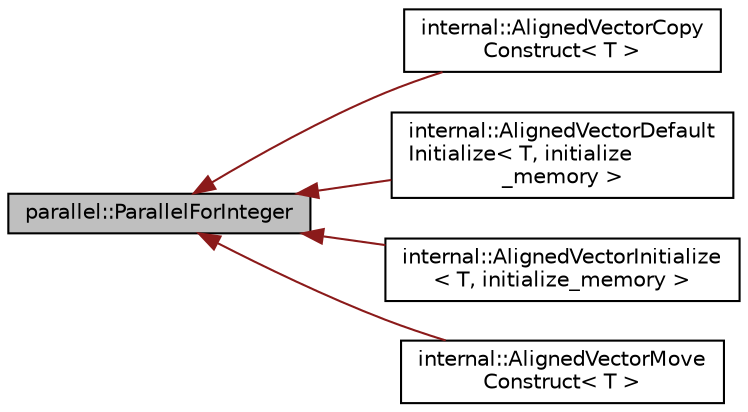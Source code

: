 digraph "parallel::ParallelForInteger"
{
 // LATEX_PDF_SIZE
  edge [fontname="Helvetica",fontsize="10",labelfontname="Helvetica",labelfontsize="10"];
  node [fontname="Helvetica",fontsize="10",shape=record];
  rankdir="LR";
  Node1 [label="parallel::ParallelForInteger",height=0.2,width=0.4,color="black", fillcolor="grey75", style="filled", fontcolor="black",tooltip=" "];
  Node1 -> Node2 [dir="back",color="firebrick4",fontsize="10",style="solid",fontname="Helvetica"];
  Node2 [label="internal::AlignedVectorCopy\lConstruct\< T \>",height=0.2,width=0.4,color="black", fillcolor="white", style="filled",URL="$classinternal_1_1AlignedVectorCopyConstruct.html",tooltip=" "];
  Node1 -> Node3 [dir="back",color="firebrick4",fontsize="10",style="solid",fontname="Helvetica"];
  Node3 [label="internal::AlignedVectorDefault\lInitialize\< T, initialize\l_memory \>",height=0.2,width=0.4,color="black", fillcolor="white", style="filled",URL="$classinternal_1_1AlignedVectorDefaultInitialize.html",tooltip=" "];
  Node1 -> Node4 [dir="back",color="firebrick4",fontsize="10",style="solid",fontname="Helvetica"];
  Node4 [label="internal::AlignedVectorInitialize\l\< T, initialize_memory \>",height=0.2,width=0.4,color="black", fillcolor="white", style="filled",URL="$classinternal_1_1AlignedVectorInitialize.html",tooltip=" "];
  Node1 -> Node5 [dir="back",color="firebrick4",fontsize="10",style="solid",fontname="Helvetica"];
  Node5 [label="internal::AlignedVectorMove\lConstruct\< T \>",height=0.2,width=0.4,color="black", fillcolor="white", style="filled",URL="$classinternal_1_1AlignedVectorMoveConstruct.html",tooltip=" "];
}
